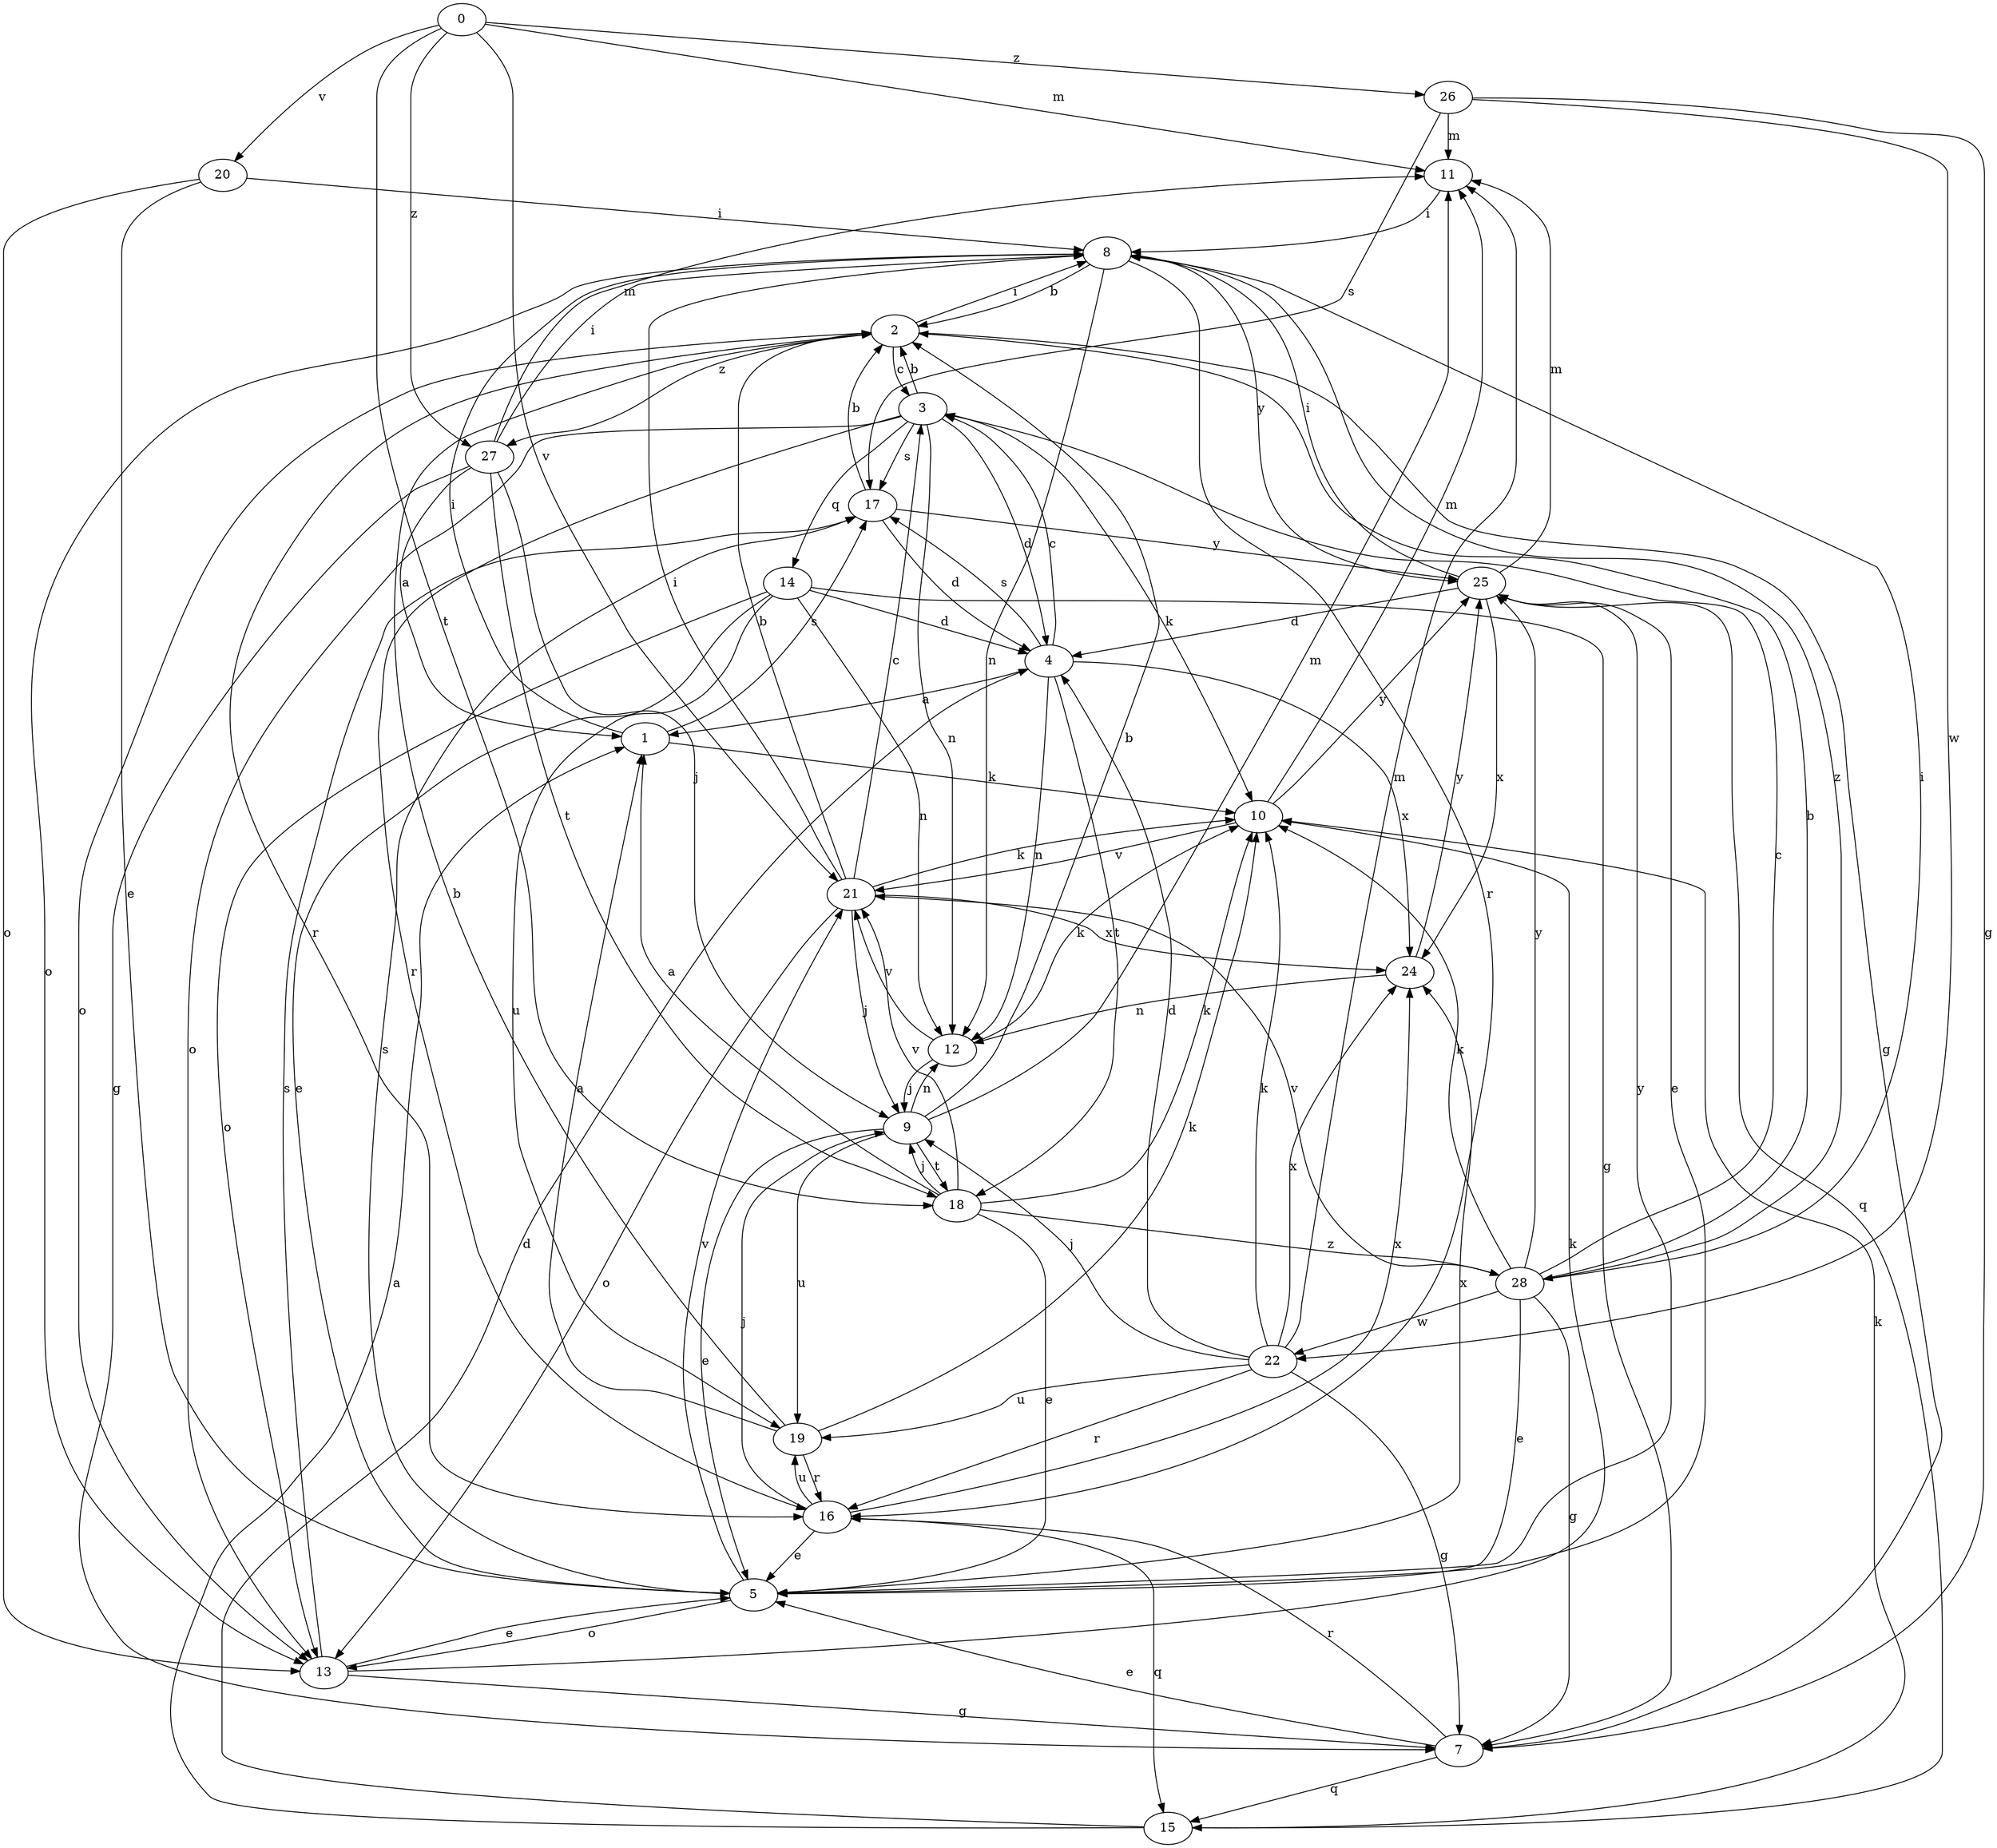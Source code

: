 strict digraph  {
0;
1;
2;
3;
4;
5;
7;
8;
9;
10;
11;
12;
13;
14;
15;
16;
17;
18;
19;
20;
21;
22;
24;
25;
26;
27;
28;
0 -> 11  [label=m];
0 -> 18  [label=t];
0 -> 20  [label=v];
0 -> 21  [label=v];
0 -> 26  [label=z];
0 -> 27  [label=z];
1 -> 8  [label=i];
1 -> 10  [label=k];
1 -> 17  [label=s];
2 -> 3  [label=c];
2 -> 7  [label=g];
2 -> 8  [label=i];
2 -> 13  [label=o];
2 -> 16  [label=r];
2 -> 27  [label=z];
3 -> 2  [label=b];
3 -> 4  [label=d];
3 -> 10  [label=k];
3 -> 12  [label=n];
3 -> 13  [label=o];
3 -> 14  [label=q];
3 -> 16  [label=r];
3 -> 17  [label=s];
4 -> 1  [label=a];
4 -> 3  [label=c];
4 -> 12  [label=n];
4 -> 17  [label=s];
4 -> 18  [label=t];
4 -> 24  [label=x];
5 -> 13  [label=o];
5 -> 17  [label=s];
5 -> 21  [label=v];
5 -> 24  [label=x];
5 -> 25  [label=y];
7 -> 5  [label=e];
7 -> 15  [label=q];
7 -> 16  [label=r];
8 -> 2  [label=b];
8 -> 12  [label=n];
8 -> 13  [label=o];
8 -> 16  [label=r];
8 -> 25  [label=y];
8 -> 28  [label=z];
9 -> 2  [label=b];
9 -> 5  [label=e];
9 -> 11  [label=m];
9 -> 12  [label=n];
9 -> 18  [label=t];
9 -> 19  [label=u];
10 -> 11  [label=m];
10 -> 21  [label=v];
10 -> 25  [label=y];
11 -> 8  [label=i];
12 -> 9  [label=j];
12 -> 10  [label=k];
12 -> 21  [label=v];
13 -> 5  [label=e];
13 -> 7  [label=g];
13 -> 10  [label=k];
13 -> 17  [label=s];
14 -> 4  [label=d];
14 -> 5  [label=e];
14 -> 7  [label=g];
14 -> 12  [label=n];
14 -> 13  [label=o];
14 -> 19  [label=u];
15 -> 1  [label=a];
15 -> 4  [label=d];
15 -> 10  [label=k];
16 -> 5  [label=e];
16 -> 9  [label=j];
16 -> 15  [label=q];
16 -> 19  [label=u];
16 -> 24  [label=x];
17 -> 2  [label=b];
17 -> 4  [label=d];
17 -> 25  [label=y];
18 -> 1  [label=a];
18 -> 5  [label=e];
18 -> 9  [label=j];
18 -> 10  [label=k];
18 -> 21  [label=v];
18 -> 28  [label=z];
19 -> 1  [label=a];
19 -> 2  [label=b];
19 -> 10  [label=k];
19 -> 16  [label=r];
20 -> 5  [label=e];
20 -> 8  [label=i];
20 -> 13  [label=o];
21 -> 2  [label=b];
21 -> 3  [label=c];
21 -> 8  [label=i];
21 -> 9  [label=j];
21 -> 10  [label=k];
21 -> 13  [label=o];
21 -> 24  [label=x];
22 -> 4  [label=d];
22 -> 7  [label=g];
22 -> 9  [label=j];
22 -> 10  [label=k];
22 -> 11  [label=m];
22 -> 16  [label=r];
22 -> 19  [label=u];
22 -> 24  [label=x];
24 -> 12  [label=n];
24 -> 25  [label=y];
25 -> 4  [label=d];
25 -> 5  [label=e];
25 -> 8  [label=i];
25 -> 11  [label=m];
25 -> 15  [label=q];
25 -> 24  [label=x];
26 -> 7  [label=g];
26 -> 11  [label=m];
26 -> 17  [label=s];
26 -> 22  [label=w];
27 -> 1  [label=a];
27 -> 7  [label=g];
27 -> 8  [label=i];
27 -> 9  [label=j];
27 -> 11  [label=m];
27 -> 18  [label=t];
28 -> 2  [label=b];
28 -> 3  [label=c];
28 -> 5  [label=e];
28 -> 7  [label=g];
28 -> 8  [label=i];
28 -> 10  [label=k];
28 -> 21  [label=v];
28 -> 22  [label=w];
28 -> 25  [label=y];
}
